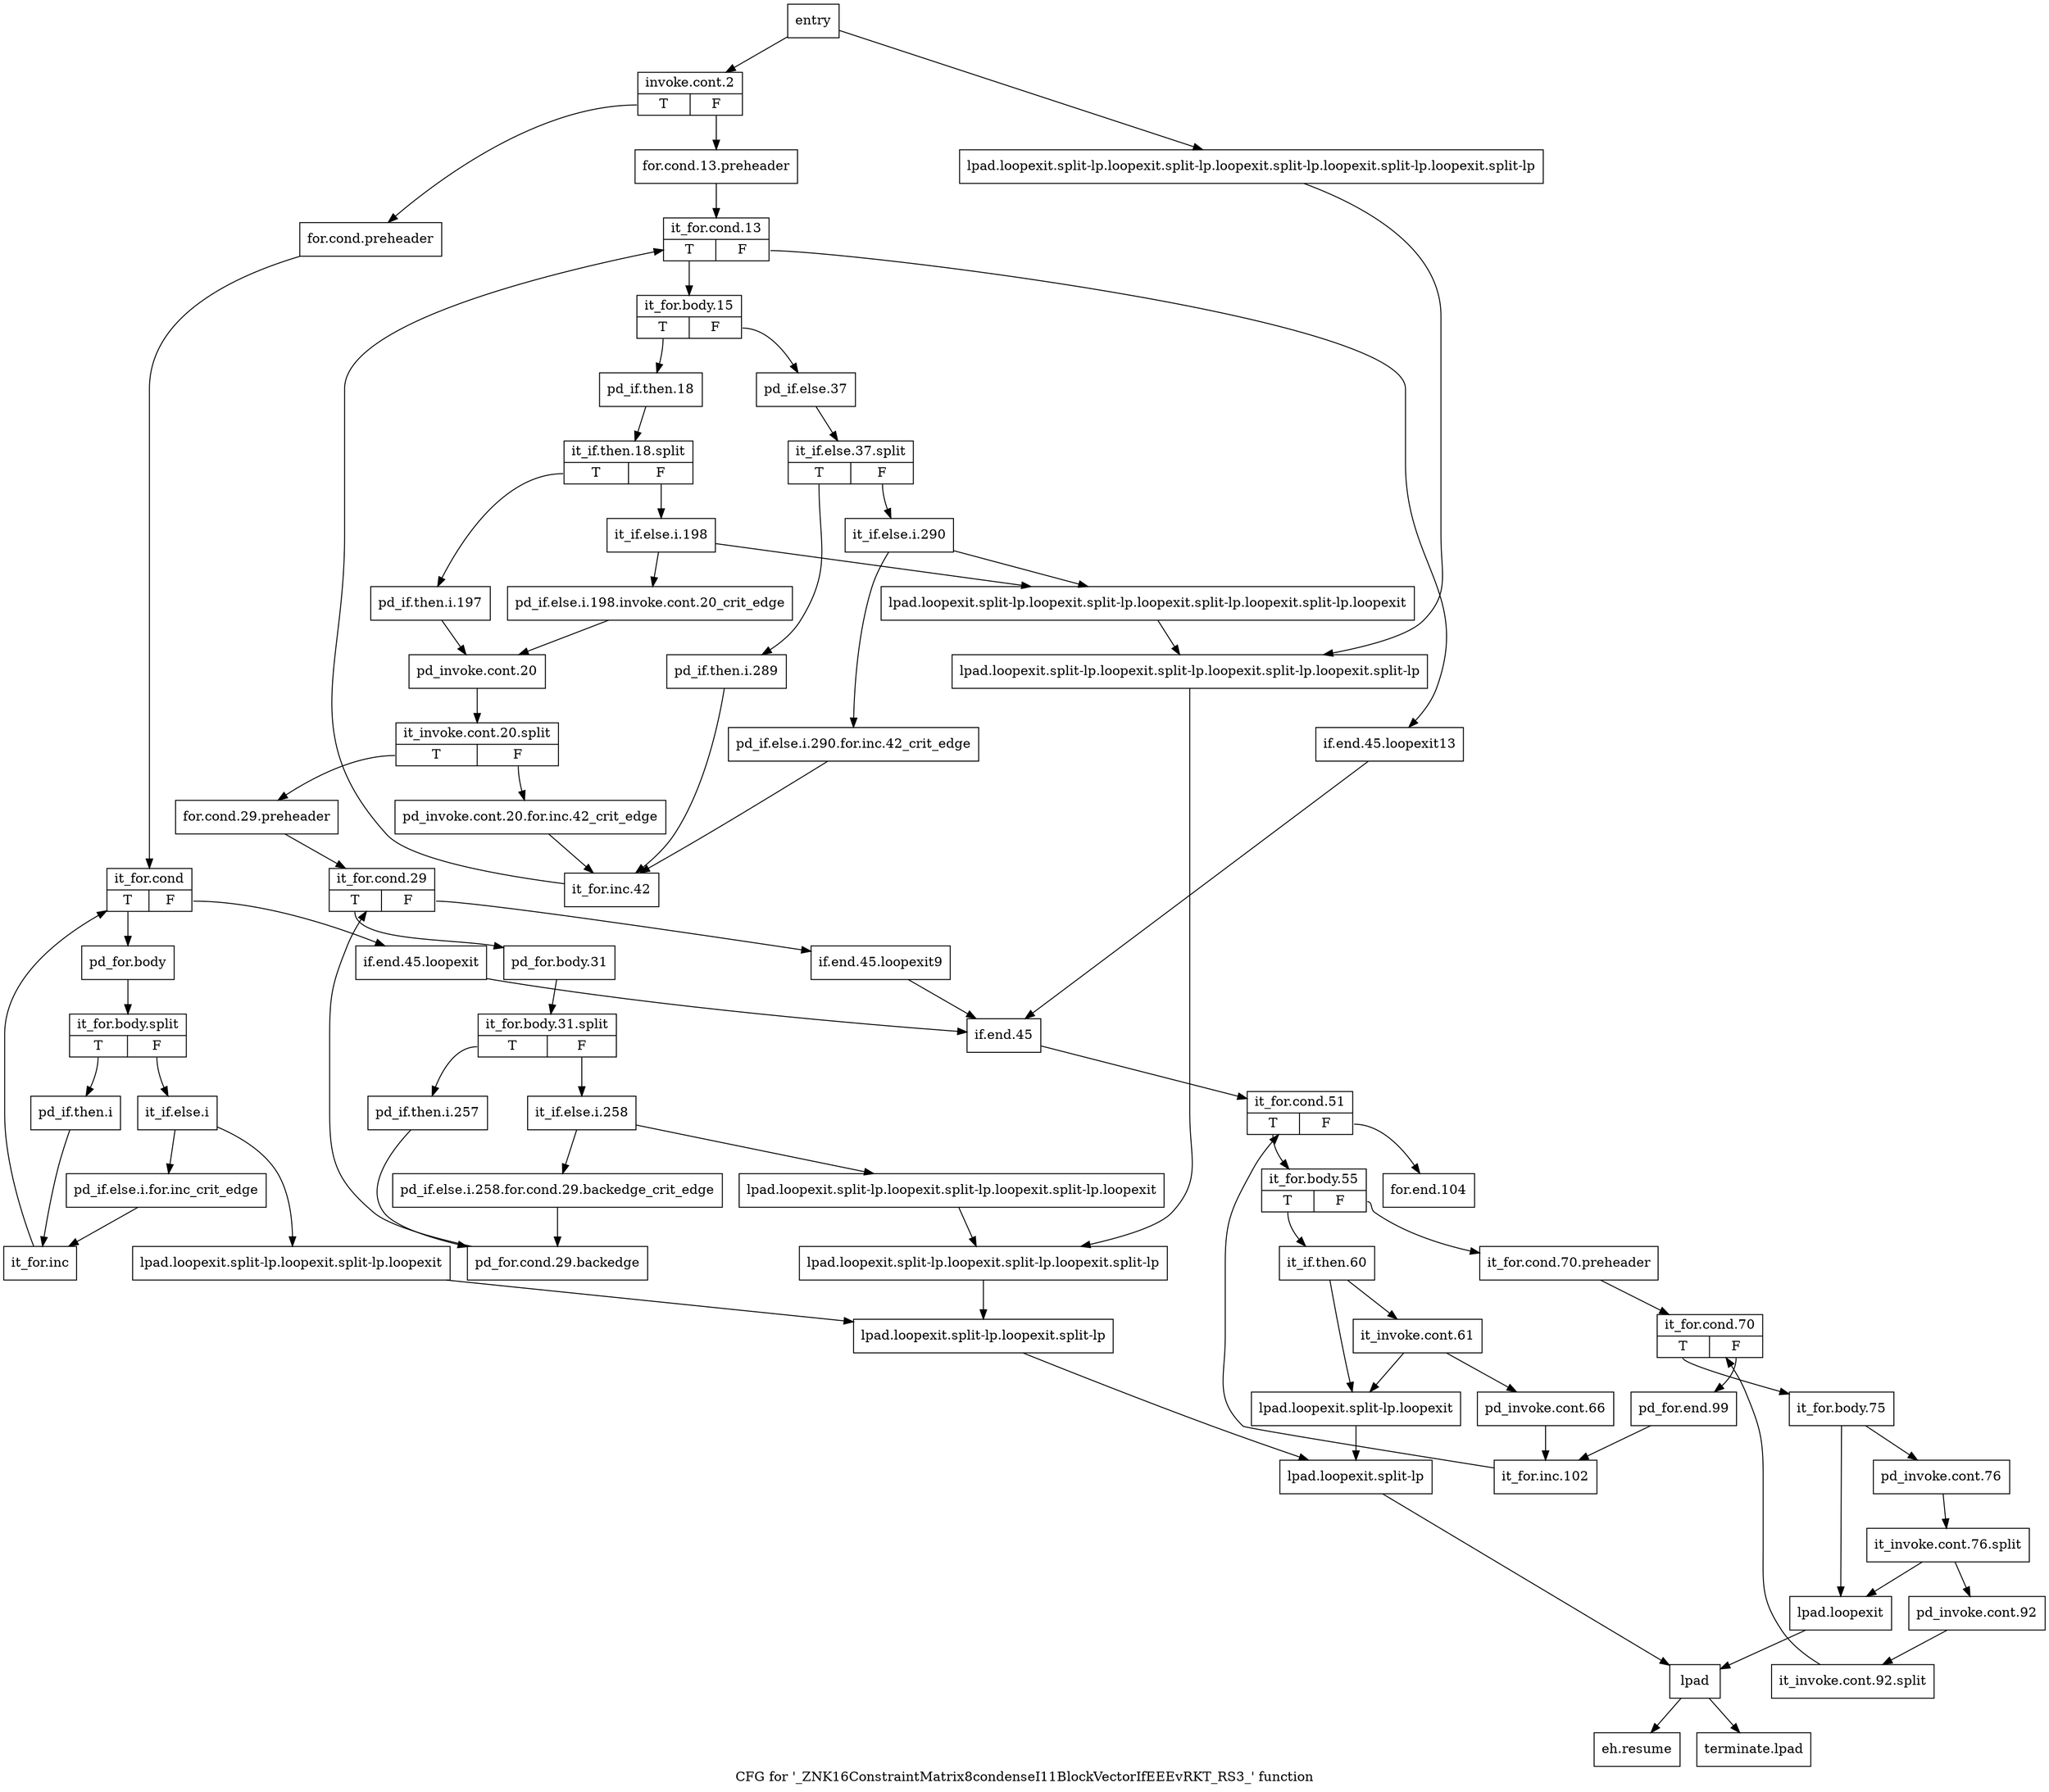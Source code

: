 digraph "CFG for '_ZNK16ConstraintMatrix8condenseI11BlockVectorIfEEEvRKT_RS3_' function" {
	label="CFG for '_ZNK16ConstraintMatrix8condenseI11BlockVectorIfEEEvRKT_RS3_' function";

	Node0x4150670 [shape=record,label="{entry}"];
	Node0x4150670 -> Node0x41506c0;
	Node0x4150670 -> Node0x4150b20;
	Node0x41506c0 [shape=record,label="{invoke.cont.2|{<s0>T|<s1>F}}"];
	Node0x41506c0:s0 -> Node0x4150760;
	Node0x41506c0:s1 -> Node0x4150710;
	Node0x4150710 [shape=record,label="{for.cond.13.preheader}"];
	Node0x4150710 -> Node0x4150d00;
	Node0x4150760 [shape=record,label="{for.cond.preheader}"];
	Node0x4150760 -> Node0x41507b0;
	Node0x41507b0 [shape=record,label="{it_for.cond|{<s0>T|<s1>F}}"];
	Node0x41507b0:s0 -> Node0x4150800;
	Node0x41507b0:s1 -> Node0x4151340;
	Node0x4150800 [shape=record,label="{pd_for.body}"];
	Node0x4150800 -> Node0x9ef3a80;
	Node0x9ef3a80 [shape=record,label="{it_for.body.split|{<s0>T|<s1>F}}"];
	Node0x9ef3a80:s0 -> Node0x4150850;
	Node0x9ef3a80:s1 -> Node0x41508a0;
	Node0x4150850 [shape=record,label="{pd_if.then.i}"];
	Node0x4150850 -> Node0x4150940;
	Node0x41508a0 [shape=record,label="{it_if.else.i}"];
	Node0x41508a0 -> Node0x41508f0;
	Node0x41508a0 -> Node0x4150a30;
	Node0x41508f0 [shape=record,label="{pd_if.else.i.for.inc_crit_edge}"];
	Node0x41508f0 -> Node0x4150940;
	Node0x4150940 [shape=record,label="{it_for.inc}"];
	Node0x4150940 -> Node0x41507b0;
	Node0x4150990 [shape=record,label="{lpad.loopexit}"];
	Node0x4150990 -> Node0x4150cb0;
	Node0x41509e0 [shape=record,label="{lpad.loopexit.split-lp.loopexit}"];
	Node0x41509e0 -> Node0x4150c60;
	Node0x4150a30 [shape=record,label="{lpad.loopexit.split-lp.loopexit.split-lp.loopexit}"];
	Node0x4150a30 -> Node0x4150c10;
	Node0x4150a80 [shape=record,label="{lpad.loopexit.split-lp.loopexit.split-lp.loopexit.split-lp.loopexit}"];
	Node0x4150a80 -> Node0x4150bc0;
	Node0x4150ad0 [shape=record,label="{lpad.loopexit.split-lp.loopexit.split-lp.loopexit.split-lp.loopexit.split-lp.loopexit}"];
	Node0x4150ad0 -> Node0x4150b70;
	Node0x4150b20 [shape=record,label="{lpad.loopexit.split-lp.loopexit.split-lp.loopexit.split-lp.loopexit.split-lp.loopexit.split-lp}"];
	Node0x4150b20 -> Node0x4150b70;
	Node0x4150b70 [shape=record,label="{lpad.loopexit.split-lp.loopexit.split-lp.loopexit.split-lp.loopexit.split-lp}"];
	Node0x4150b70 -> Node0x4150bc0;
	Node0x4150bc0 [shape=record,label="{lpad.loopexit.split-lp.loopexit.split-lp.loopexit.split-lp}"];
	Node0x4150bc0 -> Node0x4150c10;
	Node0x4150c10 [shape=record,label="{lpad.loopexit.split-lp.loopexit.split-lp}"];
	Node0x4150c10 -> Node0x4150c60;
	Node0x4150c60 [shape=record,label="{lpad.loopexit.split-lp}"];
	Node0x4150c60 -> Node0x4150cb0;
	Node0x4150cb0 [shape=record,label="{lpad}"];
	Node0x4150cb0 -> Node0x4151890;
	Node0x4150cb0 -> Node0x41518e0;
	Node0x4150d00 [shape=record,label="{it_for.cond.13|{<s0>T|<s1>F}}"];
	Node0x4150d00:s0 -> Node0x4150d50;
	Node0x4150d00:s1 -> Node0x41513e0;
	Node0x4150d50 [shape=record,label="{it_for.body.15|{<s0>T|<s1>F}}"];
	Node0x4150d50:s0 -> Node0x4150da0;
	Node0x4150d50:s1 -> Node0x41511b0;
	Node0x4150da0 [shape=record,label="{pd_if.then.18}"];
	Node0x4150da0 -> Node0x9ef3860;
	Node0x9ef3860 [shape=record,label="{it_if.then.18.split|{<s0>T|<s1>F}}"];
	Node0x9ef3860:s0 -> Node0x4150df0;
	Node0x9ef3860:s1 -> Node0x4150e40;
	Node0x4150df0 [shape=record,label="{pd_if.then.i.197}"];
	Node0x4150df0 -> Node0x4150ee0;
	Node0x4150e40 [shape=record,label="{it_if.else.i.198}"];
	Node0x4150e40 -> Node0x4150e90;
	Node0x4150e40 -> Node0x4150ad0;
	Node0x4150e90 [shape=record,label="{pd_if.else.i.198.invoke.cont.20_crit_edge}"];
	Node0x4150e90 -> Node0x4150ee0;
	Node0x4150ee0 [shape=record,label="{pd_invoke.cont.20}"];
	Node0x4150ee0 -> Node0x9ef3740;
	Node0x9ef3740 [shape=record,label="{it_invoke.cont.20.split|{<s0>T|<s1>F}}"];
	Node0x9ef3740:s0 -> Node0x4150f80;
	Node0x9ef3740:s1 -> Node0x4150f30;
	Node0x4150f30 [shape=record,label="{pd_invoke.cont.20.for.inc.42_crit_edge}"];
	Node0x4150f30 -> Node0x41512f0;
	Node0x4150f80 [shape=record,label="{for.cond.29.preheader}"];
	Node0x4150f80 -> Node0x4150fd0;
	Node0x4150fd0 [shape=record,label="{it_for.cond.29|{<s0>T|<s1>F}}"];
	Node0x4150fd0:s0 -> Node0x4151020;
	Node0x4150fd0:s1 -> Node0x4151390;
	Node0x4151020 [shape=record,label="{pd_for.body.31}"];
	Node0x4151020 -> Node0x9ef3450;
	Node0x9ef3450 [shape=record,label="{it_for.body.31.split|{<s0>T|<s1>F}}"];
	Node0x9ef3450:s0 -> Node0x4151070;
	Node0x9ef3450:s1 -> Node0x41510c0;
	Node0x4151070 [shape=record,label="{pd_if.then.i.257}"];
	Node0x4151070 -> Node0x4151160;
	Node0x41510c0 [shape=record,label="{it_if.else.i.258}"];
	Node0x41510c0 -> Node0x4151110;
	Node0x41510c0 -> Node0x4150a80;
	Node0x4151110 [shape=record,label="{pd_if.else.i.258.for.cond.29.backedge_crit_edge}"];
	Node0x4151110 -> Node0x4151160;
	Node0x4151160 [shape=record,label="{pd_for.cond.29.backedge}"];
	Node0x4151160 -> Node0x4150fd0;
	Node0x41511b0 [shape=record,label="{pd_if.else.37}"];
	Node0x41511b0 -> Node0x9f65bf0;
	Node0x9f65bf0 [shape=record,label="{it_if.else.37.split|{<s0>T|<s1>F}}"];
	Node0x9f65bf0:s0 -> Node0x4151200;
	Node0x9f65bf0:s1 -> Node0x4151250;
	Node0x4151200 [shape=record,label="{pd_if.then.i.289}"];
	Node0x4151200 -> Node0x41512f0;
	Node0x4151250 [shape=record,label="{it_if.else.i.290}"];
	Node0x4151250 -> Node0x41512a0;
	Node0x4151250 -> Node0x4150ad0;
	Node0x41512a0 [shape=record,label="{pd_if.else.i.290.for.inc.42_crit_edge}"];
	Node0x41512a0 -> Node0x41512f0;
	Node0x41512f0 [shape=record,label="{it_for.inc.42}"];
	Node0x41512f0 -> Node0x4150d00;
	Node0x4151340 [shape=record,label="{if.end.45.loopexit}"];
	Node0x4151340 -> Node0x4151430;
	Node0x4151390 [shape=record,label="{if.end.45.loopexit9}"];
	Node0x4151390 -> Node0x4151430;
	Node0x41513e0 [shape=record,label="{if.end.45.loopexit13}"];
	Node0x41513e0 -> Node0x4151430;
	Node0x4151430 [shape=record,label="{if.end.45}"];
	Node0x4151430 -> Node0x4151480;
	Node0x4151480 [shape=record,label="{it_for.cond.51|{<s0>T|<s1>F}}"];
	Node0x4151480:s0 -> Node0x41514d0;
	Node0x4151480:s1 -> Node0x4151840;
	Node0x41514d0 [shape=record,label="{it_for.body.55|{<s0>T|<s1>F}}"];
	Node0x41514d0:s0 -> Node0x4151570;
	Node0x41514d0:s1 -> Node0x4151520;
	Node0x4151520 [shape=record,label="{it_for.cond.70.preheader}"];
	Node0x4151520 -> Node0x4151660;
	Node0x4151570 [shape=record,label="{it_if.then.60}"];
	Node0x4151570 -> Node0x41515c0;
	Node0x4151570 -> Node0x41509e0;
	Node0x41515c0 [shape=record,label="{it_invoke.cont.61}"];
	Node0x41515c0 -> Node0x4151610;
	Node0x41515c0 -> Node0x41509e0;
	Node0x4151610 [shape=record,label="{pd_invoke.cont.66}"];
	Node0x4151610 -> Node0x41517f0;
	Node0x4151660 [shape=record,label="{it_for.cond.70|{<s0>T|<s1>F}}"];
	Node0x4151660:s0 -> Node0x41516b0;
	Node0x4151660:s1 -> Node0x41517a0;
	Node0x41516b0 [shape=record,label="{it_for.body.75}"];
	Node0x41516b0 -> Node0x4151700;
	Node0x41516b0 -> Node0x4150990;
	Node0x4151700 [shape=record,label="{pd_invoke.cont.76}"];
	Node0x4151700 -> Node0x9ef35a0;
	Node0x9ef35a0 [shape=record,label="{it_invoke.cont.76.split}"];
	Node0x9ef35a0 -> Node0x4151750;
	Node0x9ef35a0 -> Node0x4150990;
	Node0x4151750 [shape=record,label="{pd_invoke.cont.92}"];
	Node0x4151750 -> Node0x9efd6e0;
	Node0x9efd6e0 [shape=record,label="{it_invoke.cont.92.split}"];
	Node0x9efd6e0 -> Node0x4151660;
	Node0x41517a0 [shape=record,label="{pd_for.end.99}"];
	Node0x41517a0 -> Node0x41517f0;
	Node0x41517f0 [shape=record,label="{it_for.inc.102}"];
	Node0x41517f0 -> Node0x4151480;
	Node0x4151840 [shape=record,label="{for.end.104}"];
	Node0x4151890 [shape=record,label="{eh.resume}"];
	Node0x41518e0 [shape=record,label="{terminate.lpad}"];
}
